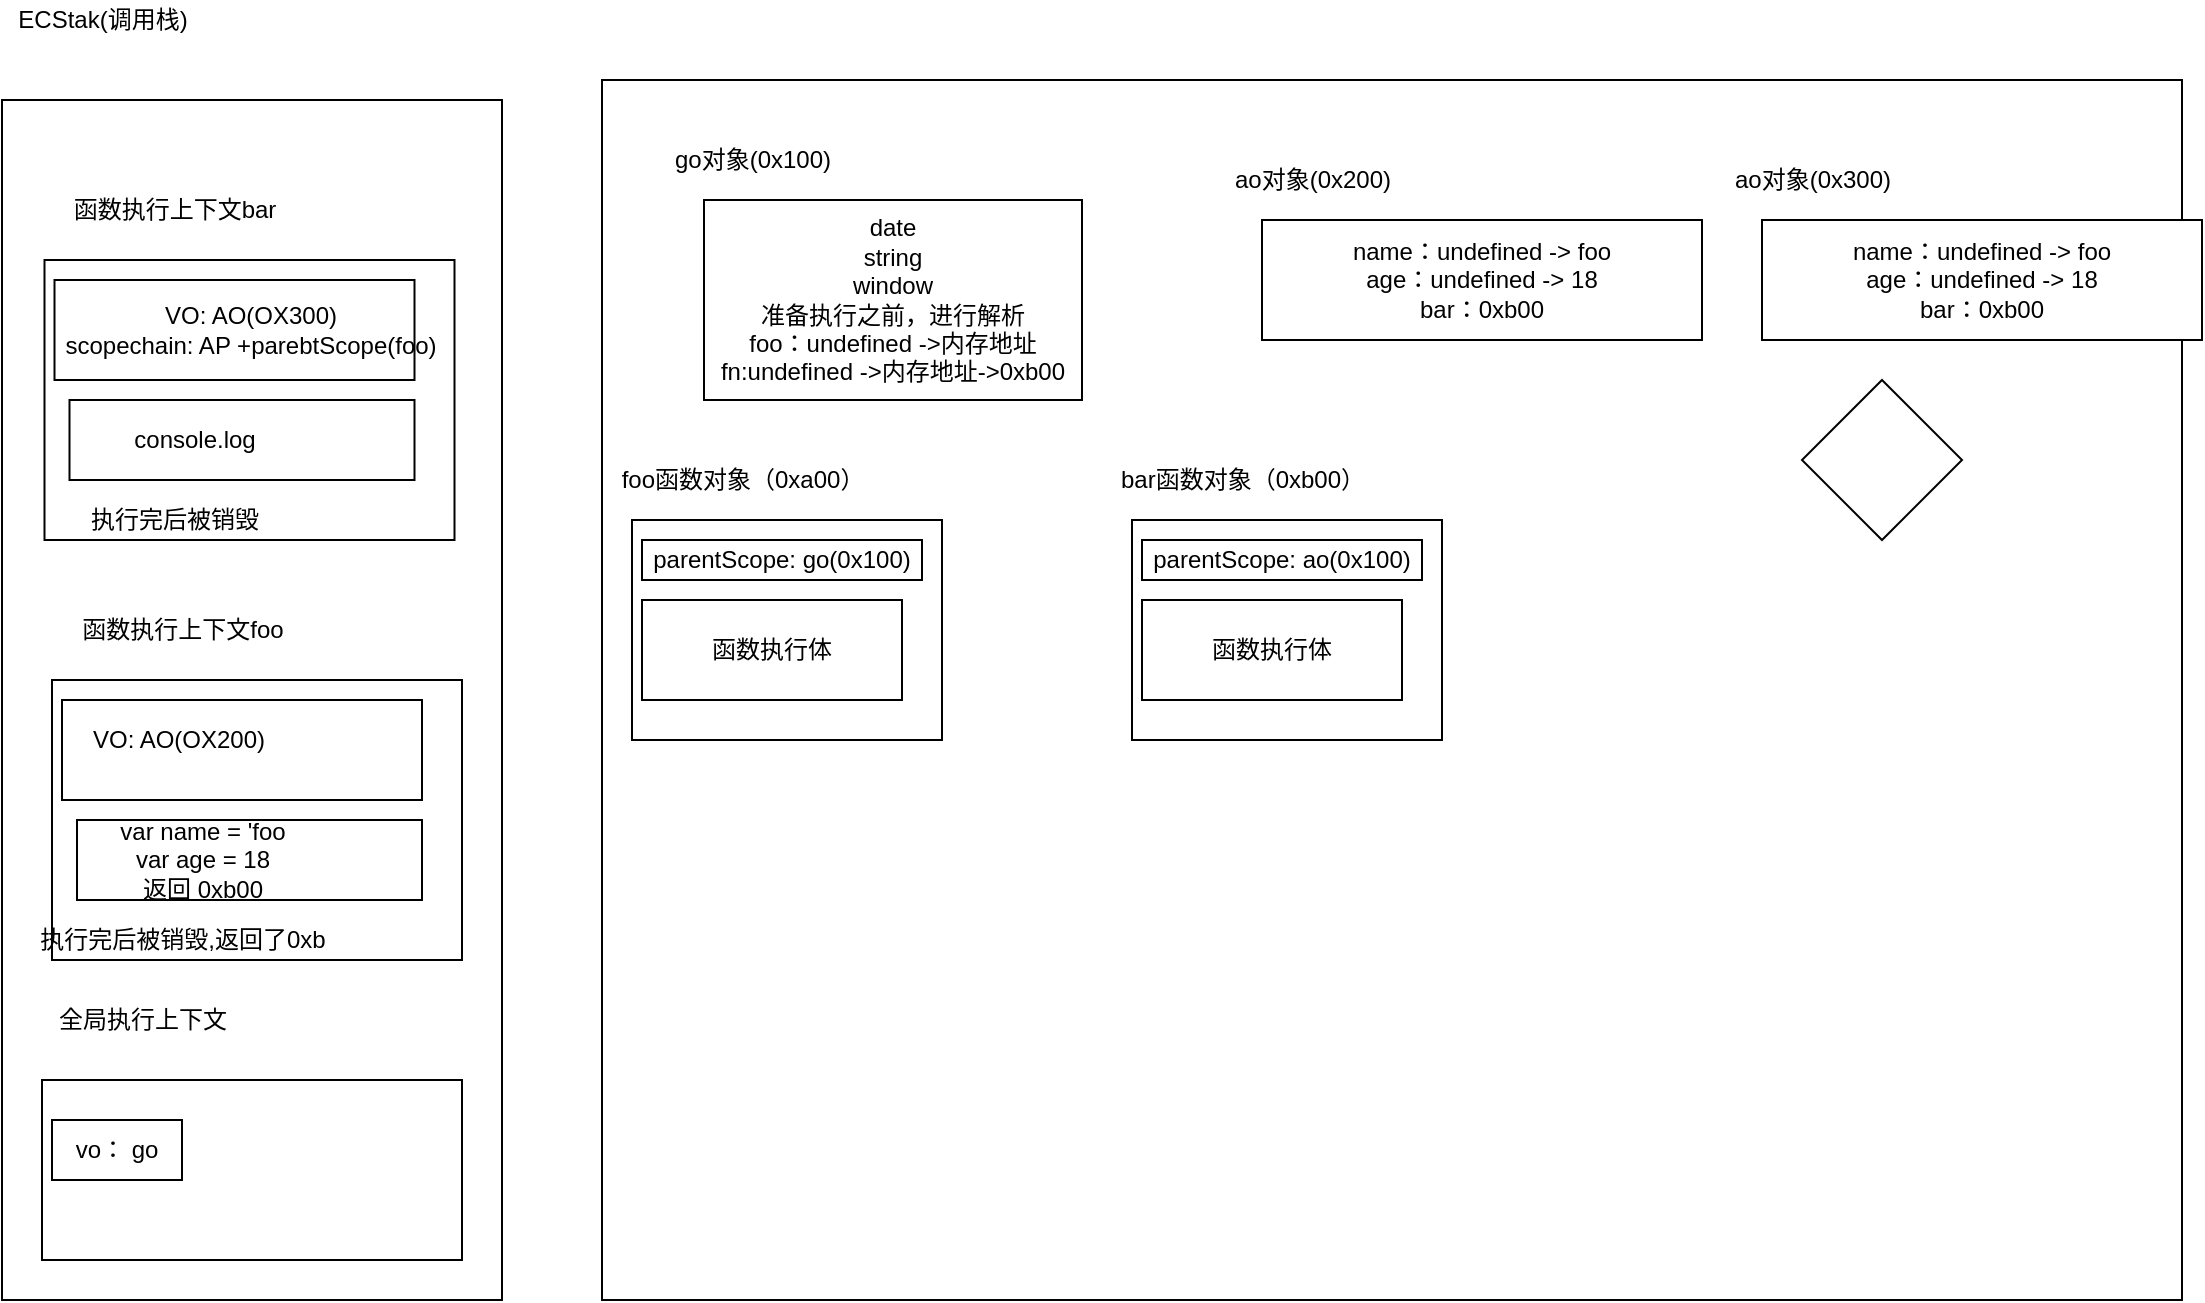 <mxfile>
    <diagram id="kyrZLVaGOYMyHXISNj9q" name="第 1 页">
        <mxGraphModel dx="1374" dy="291" grid="1" gridSize="10" guides="1" tooltips="1" connect="1" arrows="1" fold="1" page="1" pageScale="1" pageWidth="827" pageHeight="1169" math="0" shadow="0">
            <root>
                <mxCell id="0"/>
                <mxCell id="1" parent="0"/>
                <mxCell id="5" value="" style="whiteSpace=wrap;html=1;" parent="1" vertex="1">
                    <mxGeometry x="350" y="80" width="790" height="610" as="geometry"/>
                </mxCell>
                <mxCell id="6" value="date&lt;br&gt;string&lt;br&gt;window&lt;br&gt;准备执行之前，进行解析&lt;br&gt;foo：undefined&amp;nbsp;-&amp;gt;内存地址&lt;br&gt;fn:undefined&amp;nbsp;-&amp;gt;内存地址-&amp;gt;0xb00" style="whiteSpace=wrap;html=1;" parent="1" vertex="1">
                    <mxGeometry x="401" y="140" width="189" height="100" as="geometry"/>
                </mxCell>
                <mxCell id="7" value="go对象(0x100)" style="text;html=1;align=center;verticalAlign=middle;resizable=0;points=[];autosize=1;strokeColor=none;" parent="1" vertex="1">
                    <mxGeometry x="380" y="110" width="90" height="20" as="geometry"/>
                </mxCell>
                <mxCell id="8" value="" style="whiteSpace=wrap;html=1;" parent="1" vertex="1">
                    <mxGeometry x="50" y="90" width="250" height="600" as="geometry"/>
                </mxCell>
                <mxCell id="9" value="ECStak(调用栈)" style="text;html=1;align=center;verticalAlign=middle;resizable=0;points=[];autosize=1;strokeColor=none;" parent="1" vertex="1">
                    <mxGeometry x="50" y="40" width="100" height="20" as="geometry"/>
                </mxCell>
                <mxCell id="10" value="" style="whiteSpace=wrap;html=1;" parent="1" vertex="1">
                    <mxGeometry x="70" y="580" width="210" height="90" as="geometry"/>
                </mxCell>
                <mxCell id="11" value="全局执行上下文" style="text;html=1;align=center;verticalAlign=middle;resizable=0;points=[];autosize=1;strokeColor=none;" parent="1" vertex="1">
                    <mxGeometry x="70" y="540" width="100" height="20" as="geometry"/>
                </mxCell>
                <mxCell id="12" value="vo： go" style="whiteSpace=wrap;html=1;" parent="1" vertex="1">
                    <mxGeometry x="75" y="600" width="65" height="30" as="geometry"/>
                </mxCell>
                <mxCell id="14" value="" style="rhombus;whiteSpace=wrap;html=1;" parent="1" vertex="1">
                    <mxGeometry x="950" y="230" width="80" height="80" as="geometry"/>
                </mxCell>
                <mxCell id="15" value="foo函数对象（0xa00）" style="text;html=1;align=center;verticalAlign=middle;resizable=0;points=[];autosize=1;strokeColor=none;" parent="1" vertex="1">
                    <mxGeometry x="350" y="270" width="140" height="20" as="geometry"/>
                </mxCell>
                <mxCell id="16" value="" style="whiteSpace=wrap;html=1;" parent="1" vertex="1">
                    <mxGeometry x="365" y="300" width="155" height="110" as="geometry"/>
                </mxCell>
                <mxCell id="17" value="parentScope: go(0x100)&lt;span style=&quot;color: rgba(0 , 0 , 0 , 0) ; font-family: monospace ; font-size: 0px&quot;&gt;%3CmxGraphModel%3E%3Croot%3E%3CmxCell%20id%3D%220%22%2F%3E%3CmxCell%20id%3D%221%22%20parent%3D%220%22%2F%3E%3CmxCell%20id%3D%222%22%20value%3D%22%22%20style%3D%22whiteSpace%3Dwrap%3Bhtml%3D1%3B%22%20vertex%3D%221%22%20parent%3D%221%22%3E%3CmxGeometry%20x%3D%22590%22%20y%3D%22170%22%20width%3D%22120%22%20height%3D%2260%22%20as%3D%22geometry%22%2F%3E%3C%2FmxCell%3E%3CmxCell%20id%3D%223%22%20value%3D%22go%E5%AF%B9%E8%B1%A1%22%20style%3D%22text%3Bhtml%3D1%3Balign%3Dcenter%3BverticalAlign%3Dmiddle%3Bresizable%3D0%3Bpoints%3D%5B%5D%3Bautosize%3D1%3BstrokeColor%3Dnone%3B%22%20vertex%3D%221%22%20parent%3D%221%22%3E%3CmxGeometry%20x%3D%22440%22%20y%3D%22200%22%20width%3D%2250%22%20height%3D%2220%22%20as%3D%22geometry%22%2F%3E%3C%2FmxCell%3E%3C%2Froot%3E%3C%2FmxGraphModel%3E：go&lt;/span&gt;" style="whiteSpace=wrap;html=1;" parent="1" vertex="1">
                    <mxGeometry x="370" y="310" width="140" height="20" as="geometry"/>
                </mxCell>
                <mxCell id="18" value="函数执行体" style="whiteSpace=wrap;html=1;" parent="1" vertex="1">
                    <mxGeometry x="370" y="340" width="130" height="50" as="geometry"/>
                </mxCell>
                <mxCell id="23" value="" style="whiteSpace=wrap;html=1;" parent="1" vertex="1">
                    <mxGeometry x="75" y="380" width="205" height="140" as="geometry"/>
                </mxCell>
                <mxCell id="24" value="函数执行上下文foo" style="text;html=1;align=center;verticalAlign=middle;resizable=0;points=[];autosize=1;strokeColor=none;" parent="1" vertex="1">
                    <mxGeometry x="80" y="345" width="120" height="20" as="geometry"/>
                </mxCell>
                <mxCell id="25" value="name：undefined -&amp;gt; foo&lt;br&gt;age：undefined -&amp;gt; 18&lt;br&gt;bar：&lt;span&gt;0xb00&lt;/span&gt;" style="whiteSpace=wrap;html=1;" parent="1" vertex="1">
                    <mxGeometry x="680" y="150" width="220" height="60" as="geometry"/>
                </mxCell>
                <mxCell id="26" value="ao对象(0x200)" style="text;html=1;align=center;verticalAlign=middle;resizable=0;points=[];autosize=1;strokeColor=none;" parent="1" vertex="1">
                    <mxGeometry x="660" y="120" width="90" height="20" as="geometry"/>
                </mxCell>
                <mxCell id="27" value="Text" style="text;html=1;align=center;verticalAlign=middle;resizable=0;points=[];autosize=1;strokeColor=none;" parent="1" vertex="1">
                    <mxGeometry x="87.5" y="390" width="40" height="20" as="geometry"/>
                </mxCell>
                <mxCell id="28" value="" style="whiteSpace=wrap;html=1;" parent="1" vertex="1">
                    <mxGeometry x="80" y="390" width="180" height="50" as="geometry"/>
                </mxCell>
                <mxCell id="29" value="VO: AO(OX200)" style="text;html=1;align=center;verticalAlign=middle;resizable=0;points=[];autosize=1;strokeColor=none;" parent="1" vertex="1">
                    <mxGeometry x="87.5" y="400" width="100" height="20" as="geometry"/>
                </mxCell>
                <mxCell id="30" value="" style="whiteSpace=wrap;html=1;" parent="1" vertex="1">
                    <mxGeometry x="87.5" y="450" width="172.5" height="40" as="geometry"/>
                </mxCell>
                <mxCell id="31" value="var name = 'foo&lt;br&gt;var age = 18&lt;br&gt;返回 0xb00" style="text;html=1;align=center;verticalAlign=middle;resizable=0;points=[];autosize=1;strokeColor=none;" parent="1" vertex="1">
                    <mxGeometry x="100" y="445" width="100" height="50" as="geometry"/>
                </mxCell>
                <mxCell id="36" value="执行完后被销毁,返回了0xb" style="text;html=1;align=center;verticalAlign=middle;resizable=0;points=[];autosize=1;strokeColor=none;" parent="1" vertex="1">
                    <mxGeometry x="60" y="500" width="160" height="20" as="geometry"/>
                </mxCell>
                <mxCell id="37" value="bar函数对象（0xb00）" style="text;html=1;align=center;verticalAlign=middle;resizable=0;points=[];autosize=1;strokeColor=none;" vertex="1" parent="1">
                    <mxGeometry x="600" y="270" width="140" height="20" as="geometry"/>
                </mxCell>
                <mxCell id="38" value="" style="whiteSpace=wrap;html=1;" vertex="1" parent="1">
                    <mxGeometry x="615" y="300" width="155" height="110" as="geometry"/>
                </mxCell>
                <mxCell id="39" value="parentScope: ao(0x100)&lt;span style=&quot;color: rgba(0 , 0 , 0 , 0) ; font-family: monospace ; font-size: 0px&quot;&gt;%3CmxGraphModel%3E%3Croot%3E%3CmxCell%20id%3D%220%22%2F%3E%3CmxCell%20id%3D%221%22%20parent%3D%220%22%2F%3E%3CmxCell%20id%3D%222%22%20value%3D%22%22%20style%3D%22whiteSpace%3Dwrap%3Bhtml%3D1%3B%22%20vertex%3D%221%22%20parent%3D%221%22%3E%3CmxGeometry%20x%3D%22590%22%20y%3D%22170%22%20width%3D%22120%22%20height%3D%2260%22%20as%3D%22geometry%22%2F%3E%3C%2FmxCell%3E%3CmxCell%20id%3D%223%22%20value%3D%22go%E5%AF%B9%E8%B1%A1%22%20style%3D%22text%3Bhtml%3D1%3Balign%3Dcenter%3BverticalAlign%3Dmiddle%3Bresizable%3D0%3Bpoints%3D%5B%5D%3Bautosize%3D1%3BstrokeColor%3Dnone%3B%22%20vertex%3D%221%22%20parent%3D%221%22%3E%3CmxGeometry%20x%3D%22440%22%20y%3D%22200%22%20width%3D%2250%22%20height%3D%2220%22%20as%3D%22geometry%22%2F%3E%3C%2FmxCell%3E%3C%2Froot%3E%3C%2FmxGraphModel%3E：go&lt;/span&gt;" style="whiteSpace=wrap;html=1;" vertex="1" parent="1">
                    <mxGeometry x="620" y="310" width="140" height="20" as="geometry"/>
                </mxCell>
                <mxCell id="40" value="函数执行体" style="whiteSpace=wrap;html=1;" vertex="1" parent="1">
                    <mxGeometry x="620" y="340" width="130" height="50" as="geometry"/>
                </mxCell>
                <mxCell id="41" value="" style="whiteSpace=wrap;html=1;" vertex="1" parent="1">
                    <mxGeometry x="71.25" y="170" width="205" height="140" as="geometry"/>
                </mxCell>
                <mxCell id="42" value="函数执行上下文bar" style="text;html=1;align=center;verticalAlign=middle;resizable=0;points=[];autosize=1;strokeColor=none;" vertex="1" parent="1">
                    <mxGeometry x="76.25" y="135" width="120" height="20" as="geometry"/>
                </mxCell>
                <mxCell id="43" value="Text" style="text;html=1;align=center;verticalAlign=middle;resizable=0;points=[];autosize=1;strokeColor=none;" vertex="1" parent="1">
                    <mxGeometry x="83.75" y="180" width="40" height="20" as="geometry"/>
                </mxCell>
                <mxCell id="44" value="" style="whiteSpace=wrap;html=1;" vertex="1" parent="1">
                    <mxGeometry x="76.25" y="180" width="180" height="50" as="geometry"/>
                </mxCell>
                <mxCell id="45" value="VO: AO(OX300)&lt;br&gt;scopechain: AP +parebtScope(foo)" style="text;html=1;align=center;verticalAlign=middle;resizable=0;points=[];autosize=1;strokeColor=none;" vertex="1" parent="1">
                    <mxGeometry x="73.75" y="190" width="200" height="30" as="geometry"/>
                </mxCell>
                <mxCell id="46" value="" style="whiteSpace=wrap;html=1;" vertex="1" parent="1">
                    <mxGeometry x="83.75" y="240" width="172.5" height="40" as="geometry"/>
                </mxCell>
                <mxCell id="47" value="console.log" style="text;html=1;align=center;verticalAlign=middle;resizable=0;points=[];autosize=1;strokeColor=none;" vertex="1" parent="1">
                    <mxGeometry x="106.25" y="250" width="80" height="20" as="geometry"/>
                </mxCell>
                <mxCell id="48" value="执行完后被销毁" style="text;html=1;align=center;verticalAlign=middle;resizable=0;points=[];autosize=1;strokeColor=none;" vertex="1" parent="1">
                    <mxGeometry x="86.25" y="290" width="100" height="20" as="geometry"/>
                </mxCell>
                <mxCell id="49" value="name：undefined -&amp;gt; foo&lt;br&gt;age：undefined -&amp;gt; 18&lt;br&gt;bar：&lt;span&gt;0xb00&lt;/span&gt;" style="whiteSpace=wrap;html=1;" vertex="1" parent="1">
                    <mxGeometry x="930" y="150" width="220" height="60" as="geometry"/>
                </mxCell>
                <mxCell id="50" value="ao对象(0x300)" style="text;html=1;align=center;verticalAlign=middle;resizable=0;points=[];autosize=1;strokeColor=none;" vertex="1" parent="1">
                    <mxGeometry x="910" y="120" width="90" height="20" as="geometry"/>
                </mxCell>
            </root>
        </mxGraphModel>
    </diagram>
</mxfile>